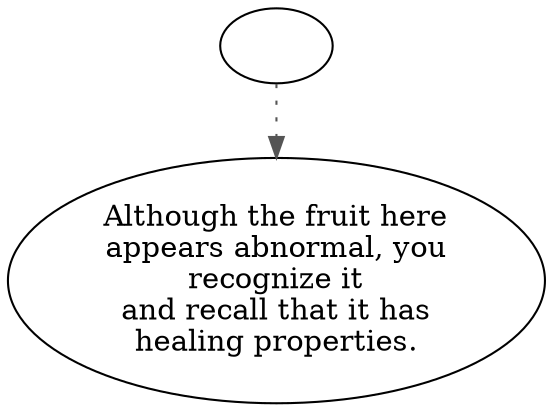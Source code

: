 digraph FRUIT {
  "start" [style=filled       fillcolor="#FFFFFF"       color="#000000"]
  "start" -> "spatial_p_proc" [style=dotted color="#555555"]
  "start" [label=""]
  "spatial_p_proc" [style=filled       fillcolor="#FFFFFF"       color="#000000"]
  "spatial_p_proc" [label="Although the fruit here\nappears abnormal, you\nrecognize it\nand recall that it has\nhealing properties."]
}